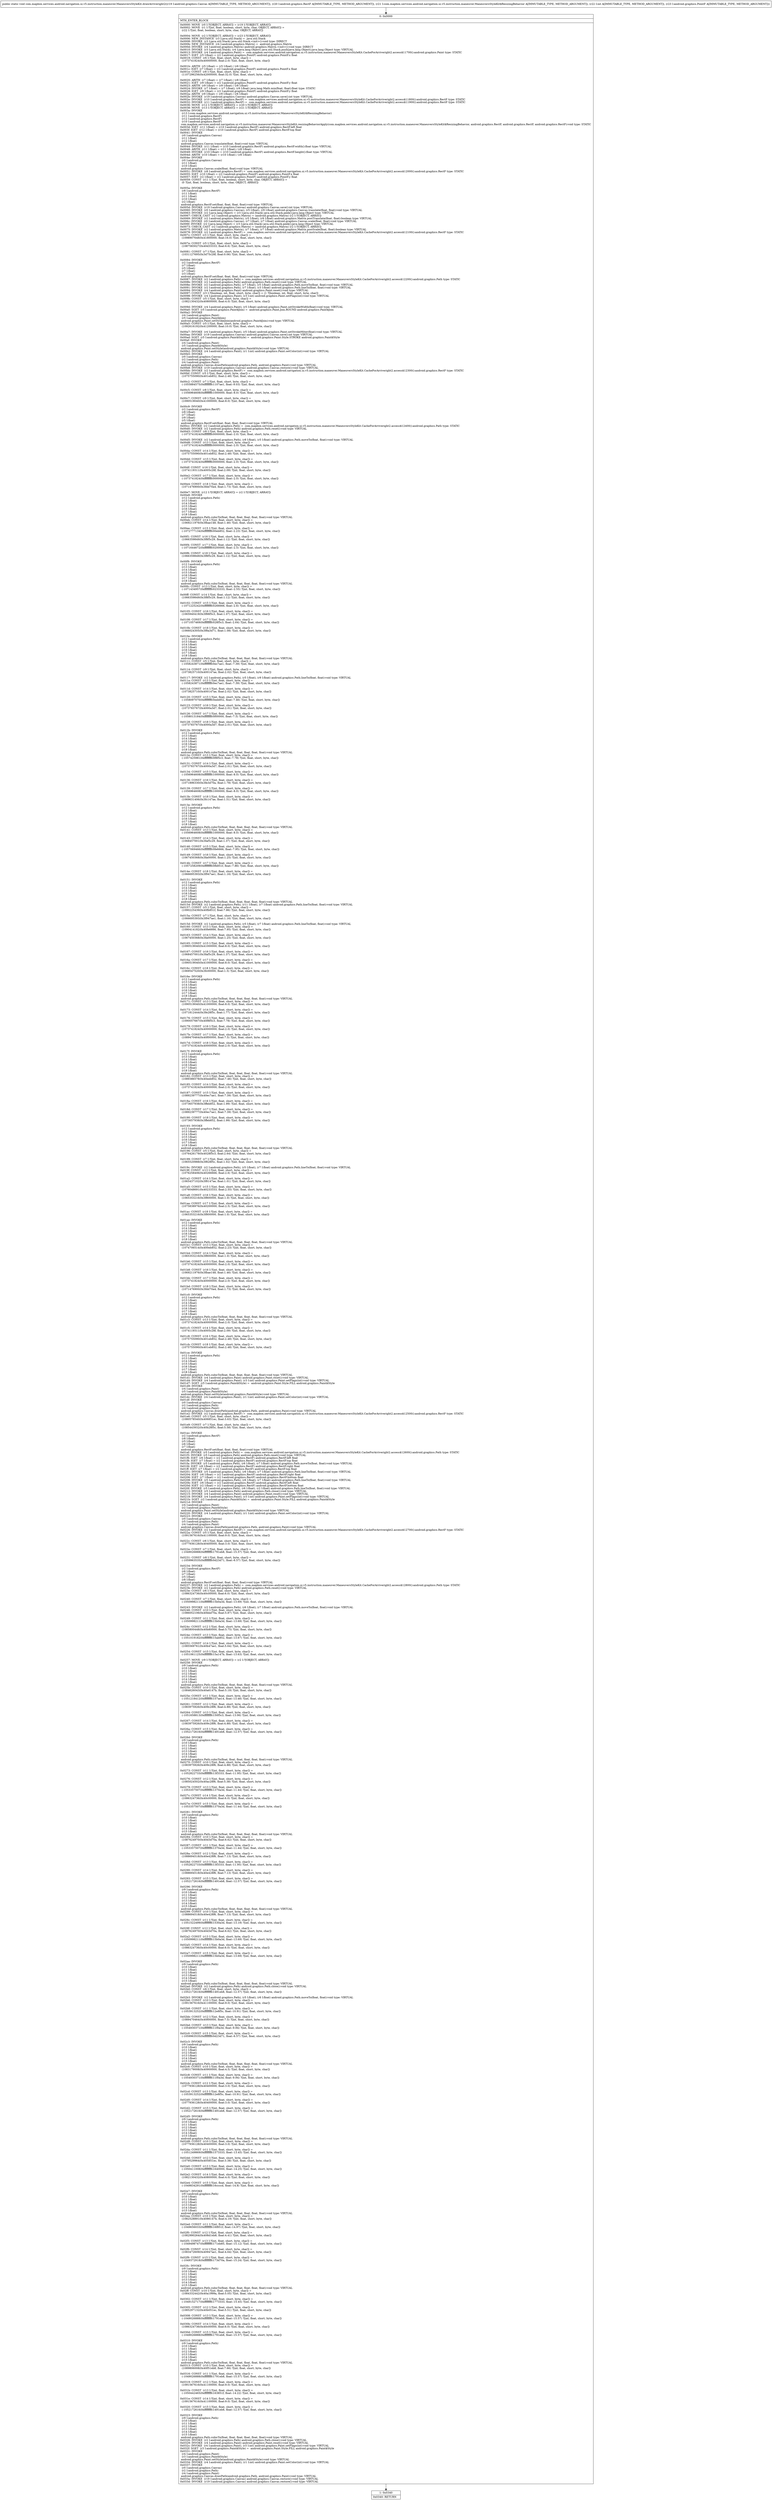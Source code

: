 digraph "CFG forcom.mapbox.services.android.navigation.ui.v5.instruction.maneuver.ManeuversStyleKit.drawArriveright2(Landroid\/graphics\/Canvas;Landroid\/graphics\/RectF;Lcom\/mapbox\/services\/android\/navigation\/ui\/v5\/instruction\/maneuver\/ManeuversStyleKit$ResizingBehavior;ILandroid\/graphics\/PointF;)V" {
Node_0 [shape=record,label="{0\:\ 0x0000|MTH_ENTER_BLOCK\l|0x0000: MOVE  (r0 I:?[OBJECT, ARRAY]) = (r19 I:?[OBJECT, ARRAY]) \l0x0002: MOVE  (r1 I:?[int, float, boolean, short, byte, char, OBJECT, ARRAY]) = \l  (r22 I:?[int, float, boolean, short, byte, char, OBJECT, ARRAY])\l \l0x0004: MOVE  (r2 I:?[OBJECT, ARRAY]) = (r23 I:?[OBJECT, ARRAY]) \l0x0006: NEW_INSTANCE  (r3 I:java.util.Stack) =  java.util.Stack \l0x0008: INVOKE  (r3 I:java.util.Stack) java.util.Stack.\<init\>():void type: DIRECT \l0x000b: NEW_INSTANCE  (r4 I:android.graphics.Matrix) =  android.graphics.Matrix \l0x000d: INVOKE  (r4 I:android.graphics.Matrix) android.graphics.Matrix.\<init\>():void type: DIRECT \l0x0010: INVOKE  (r3 I:java.util.Stack), (r4 I:java.lang.Object) java.util.Stack.push(java.lang.Object):java.lang.Object type: VIRTUAL \l0x0013: INVOKE  (r4 I:android.graphics.Paint) =  com.mapbox.services.android.navigation.ui.v5.instruction.maneuver.ManeuversStyleKit.CacheForArriveright2.access$11700():android.graphics.Paint type: STATIC \l0x0017: IGET  (r5 I:float) = (r2 I:android.graphics.PointF) android.graphics.PointF.x float \l0x0019: CONST  (r6 I:?[int, float, short, byte, char]) = \l  (1073741824(0x40000000, float:2.0) ?[int, float, short, byte, char])\l \l0x001b: ARITH  (r5 I:float) = (r5 I:float) \/ (r6 I:float) \l0x001c: IGET  (r7 I:float) = (r2 I:android.graphics.PointF) android.graphics.PointF.x float \l0x001e: CONST  (r8 I:?[int, float, short, byte, char]) = \l  (1107296256(0x42000000, float:32.0) ?[int, float, short, byte, char])\l \l0x0020: ARITH  (r7 I:float) = (r7 I:float) \/ (r8 I:float) \l0x0021: IGET  (r9 I:float) = (r2 I:android.graphics.PointF) android.graphics.PointF.y float \l0x0023: ARITH  (r9 I:float) = (r9 I:float) \/ (r8 I:float) \l0x0024: INVOKE  (r7 I:float) = (r7 I:float), (r9 I:float) java.lang.Math.min(float, float):float type: STATIC \l0x0028: IGET  (r9 I:float) = (r2 I:android.graphics.PointF) android.graphics.PointF.y float \l0x002a: ARITH  (r9 I:float) = (r9 I:float) \/ (r6 I:float) \l0x002b: INVOKE  (r19 I:android.graphics.Canvas) android.graphics.Canvas.save():int type: VIRTUAL \l0x002e: INVOKE  (r10 I:android.graphics.RectF) =  com.mapbox.services.android.navigation.ui.v5.instruction.maneuver.ManeuversStyleKit.CacheForArriveright2.access$11800():android.graphics.RectF type: STATIC \l0x0032: INVOKE  (r11 I:android.graphics.RectF) =  com.mapbox.services.android.navigation.ui.v5.instruction.maneuver.ManeuversStyleKit.CacheForArriveright2.access$11900():android.graphics.RectF type: STATIC \l0x0036: MOVE  (r12 I:?[OBJECT, ARRAY]) = (r20 I:?[OBJECT, ARRAY]) \l0x0038: MOVE  (r13 I:?[OBJECT, ARRAY]) = (r21 I:?[OBJECT, ARRAY]) \l0x003a: INVOKE  \l  (r13 I:com.mapbox.services.android.navigation.ui.v5.instruction.maneuver.ManeuversStyleKit$ResizingBehavior)\l  (r11 I:android.graphics.RectF)\l  (r12 I:android.graphics.RectF)\l  (r10 I:android.graphics.RectF)\l com.mapbox.services.android.navigation.ui.v5.instruction.maneuver.ManeuversStyleKit.resizingBehaviorApply(com.mapbox.services.android.navigation.ui.v5.instruction.maneuver.ManeuversStyleKit$ResizingBehavior, android.graphics.RectF, android.graphics.RectF, android.graphics.RectF):void type: STATIC \l0x003d: IGET  (r11 I:float) = (r10 I:android.graphics.RectF) android.graphics.RectF.left float \l0x003f: IGET  (r12 I:float) = (r10 I:android.graphics.RectF) android.graphics.RectF.top float \l0x0041: INVOKE  \l  (r0 I:android.graphics.Canvas)\l  (r11 I:float)\l  (r12 I:float)\l android.graphics.Canvas.translate(float, float):void type: VIRTUAL \l0x0044: INVOKE  (r11 I:float) = (r10 I:android.graphics.RectF) android.graphics.RectF.width():float type: VIRTUAL \l0x0048: ARITH  (r11 I:float) = (r11 I:float) \/ (r8 I:float) \l0x0049: INVOKE  (r10 I:float) = (r10 I:android.graphics.RectF) android.graphics.RectF.height():float type: VIRTUAL \l0x004d: ARITH  (r10 I:float) = (r10 I:float) \/ (r8 I:float) \l0x004e: INVOKE  \l  (r0 I:android.graphics.Canvas)\l  (r11 I:float)\l  (r10 I:float)\l android.graphics.Canvas.scale(float, float):void type: VIRTUAL \l0x0051: INVOKE  (r8 I:android.graphics.RectF) =  com.mapbox.services.android.navigation.ui.v5.instruction.maneuver.ManeuversStyleKit.CacheForArriveright2.access$12000():android.graphics.RectF type: STATIC \l0x0055: IGET  (r10 I:float) = (r2 I:android.graphics.PointF) android.graphics.PointF.x float \l0x0057: IGET  (r2 I:float) = (r2 I:android.graphics.PointF) android.graphics.PointF.y float \l0x0059: CONST  (r11 I:?[int, float, boolean, short, byte, char, OBJECT, ARRAY]) = \l  (0 ?[int, float, boolean, short, byte, char, OBJECT, ARRAY])\l \l0x005a: INVOKE  \l  (r8 I:android.graphics.RectF)\l  (r11 I:float)\l  (r11 I:float)\l  (r10 I:float)\l  (r2 I:float)\l android.graphics.RectF.set(float, float, float, float):void type: VIRTUAL \l0x005d: INVOKE  (r19 I:android.graphics.Canvas) android.graphics.Canvas.save():int type: VIRTUAL \l0x0060: INVOKE  (r0 I:android.graphics.Canvas), (r5 I:float), (r9 I:float) android.graphics.Canvas.translate(float, float):void type: VIRTUAL \l0x0063: INVOKE  (r2 I:java.lang.Object) = (r3 I:java.util.Stack) java.util.Stack.peek():java.lang.Object type: VIRTUAL \l0x0067: CHECK_CAST  (r2 I:android.graphics.Matrix) = (android.graphics.Matrix) (r2 I:?[OBJECT, ARRAY]) \l0x0069: INVOKE  (r2 I:android.graphics.Matrix), (r5 I:float), (r9 I:float) android.graphics.Matrix.postTranslate(float, float):boolean type: VIRTUAL \l0x006c: INVOKE  (r0 I:android.graphics.Canvas), (r7 I:float), (r7 I:float) android.graphics.Canvas.scale(float, float):void type: VIRTUAL \l0x006f: INVOKE  (r2 I:java.lang.Object) = (r3 I:java.util.Stack) java.util.Stack.peek():java.lang.Object type: VIRTUAL \l0x0073: CHECK_CAST  (r2 I:android.graphics.Matrix) = (android.graphics.Matrix) (r2 I:?[OBJECT, ARRAY]) \l0x0075: INVOKE  (r2 I:android.graphics.Matrix), (r7 I:float), (r7 I:float) android.graphics.Matrix.postScale(float, float):boolean type: VIRTUAL \l0x0078: INVOKE  (r2 I:android.graphics.RectF) =  com.mapbox.services.android.navigation.ui.v5.instruction.maneuver.ManeuversStyleKit.CacheForArriveright2.access$12100():android.graphics.RectF type: STATIC \l0x007c: CONST  (r3 I:?[int, float, short, byte, char]) = \l  (1098907648(0x41800000, float:16.0) ?[int, float, short, byte, char])\l \l0x007e: CONST  (r5 I:?[int, float, short, byte, char]) = \l  (1087583027(0x40d33333, float:6.6) ?[int, float, short, byte, char])\l \l0x0081: CONST  (r7 I:?[int, float, short, byte, char]) = \l  (1031127695(0x3d75c28f, float:0.06) ?[int, float, short, byte, char])\l \l0x0084: INVOKE  \l  (r2 I:android.graphics.RectF)\l  (r7 I:float)\l  (r5 I:float)\l  (r7 I:float)\l  (r3 I:float)\l android.graphics.RectF.set(float, float, float, float):void type: VIRTUAL \l0x0087: INVOKE  (r2 I:android.graphics.Path) =  com.mapbox.services.android.navigation.ui.v5.instruction.maneuver.ManeuversStyleKit.CacheForArriveright2.access$12200():android.graphics.Path type: STATIC \l0x008b: INVOKE  (r2 I:android.graphics.Path) android.graphics.Path.reset():void type: VIRTUAL \l0x008e: INVOKE  (r2 I:android.graphics.Path), (r7 I:float), (r5 I:float) android.graphics.Path.moveTo(float, float):void type: VIRTUAL \l0x0091: INVOKE  (r2 I:android.graphics.Path), (r7 I:float), (r3 I:float) android.graphics.Path.lineTo(float, float):void type: VIRTUAL \l0x0094: INVOKE  (r4 I:android.graphics.Paint) android.graphics.Paint.reset():void type: VIRTUAL \l0x0097: CONST  (r3 I:?[boolean, int, float, short, byte, char]) = (1 ?[boolean, int, float, short, byte, char]) \l0x0098: INVOKE  (r4 I:android.graphics.Paint), (r3 I:int) android.graphics.Paint.setFlags(int):void type: VIRTUAL \l0x009b: CONST  (r5 I:?[int, float, short, byte, char]) = \l  (1082130432(0x40800000, float:4.0) ?[int, float, short, byte, char])\l \l0x009d: INVOKE  (r4 I:android.graphics.Paint), (r5 I:float) android.graphics.Paint.setStrokeWidth(float):void type: VIRTUAL \l0x00a0: SGET  (r5 I:android.graphics.Paint$Join) =  android.graphics.Paint.Join.ROUND android.graphics.Paint$Join \l0x00a2: INVOKE  \l  (r4 I:android.graphics.Paint)\l  (r5 I:android.graphics.Paint$Join)\l android.graphics.Paint.setStrokeJoin(android.graphics.Paint$Join):void type: VIRTUAL \l0x00a5: CONST  (r5 I:?[int, float, short, byte, char]) = \l  (1092616192(0x41200000, float:10.0) ?[int, float, short, byte, char])\l \l0x00a7: INVOKE  (r4 I:android.graphics.Paint), (r5 I:float) android.graphics.Paint.setStrokeMiter(float):void type: VIRTUAL \l0x00aa: INVOKE  (r19 I:android.graphics.Canvas) android.graphics.Canvas.save():int type: VIRTUAL \l0x00ad: SGET  (r5 I:android.graphics.Paint$Style) =  android.graphics.Paint.Style.STROKE android.graphics.Paint$Style \l0x00af: INVOKE  \l  (r4 I:android.graphics.Paint)\l  (r5 I:android.graphics.Paint$Style)\l android.graphics.Paint.setStyle(android.graphics.Paint$Style):void type: VIRTUAL \l0x00b2: INVOKE  (r4 I:android.graphics.Paint), (r1 I:int) android.graphics.Paint.setColor(int):void type: VIRTUAL \l0x00b5: INVOKE  \l  (r0 I:android.graphics.Canvas)\l  (r2 I:android.graphics.Path)\l  (r4 I:android.graphics.Paint)\l android.graphics.Canvas.drawPath(android.graphics.Path, android.graphics.Paint):void type: VIRTUAL \l0x00b8: INVOKE  (r19 I:android.graphics.Canvas) android.graphics.Canvas.restore():void type: VIRTUAL \l0x00bb: INVOKE  (r2 I:android.graphics.RectF) =  com.mapbox.services.android.navigation.ui.v5.instruction.maneuver.ManeuversStyleKit.CacheForArriveright2.access$12300():android.graphics.RectF type: STATIC \l0x00bf: CONST  (r5 I:?[int, float, short, byte, char]) = \l  (1075755090(0x401eb852, float:2.48) ?[int, float, short, byte, char])\l \l0x00c2: CONST  (r7 I:?[int, float, short, byte, char]) = \l  (\-1055884575(0xffffffffc1107ae1, float:\-9.03) ?[int, float, short, byte, char])\l \l0x00c5: CONST  (r8 I:?[int, float, short, byte, char]) = \l  (\-1056964608(0xffffffffc1000000, float:\-8.0) ?[int, float, short, byte, char])\l \l0x00c7: CONST  (r9 I:?[int, float, short, byte, char]) = \l  (1090519040(0x41000000, float:8.0) ?[int, float, short, byte, char])\l \l0x00c9: INVOKE  \l  (r2 I:android.graphics.RectF)\l  (r8 I:float)\l  (r7 I:float)\l  (r9 I:float)\l  (r5 I:float)\l android.graphics.RectF.set(float, float, float, float):void type: VIRTUAL \l0x00cc: INVOKE  (r2 I:android.graphics.Path) =  com.mapbox.services.android.navigation.ui.v5.instruction.maneuver.ManeuversStyleKit.CacheForArriveright2.access$12400():android.graphics.Path type: STATIC \l0x00d0: INVOKE  (r2 I:android.graphics.Path) android.graphics.Path.reset():void type: VIRTUAL \l0x00d3: CONST  (r8 I:?[int, float, short, byte, char]) = \l  (\-1073741824(0xffffffffc0000000, float:\-2.0) ?[int, float, short, byte, char])\l \l0x00d5: INVOKE  (r2 I:android.graphics.Path), (r8 I:float), (r5 I:float) android.graphics.Path.moveTo(float, float):void type: VIRTUAL \l0x00d8: CONST  (r13 I:?[int, float, short, byte, char]) = \l  (\-1073741824(0xffffffffc0000000, float:\-2.0) ?[int, float, short, byte, char])\l \l0x00da: CONST  (r14 I:?[int, float, short, byte, char]) = \l  (1075755090(0x401eb852, float:2.48) ?[int, float, short, byte, char])\l \l0x00dd: CONST  (r15 I:?[int, float, short, byte, char]) = \l  (\-1073741824(0xffffffffc0000000, float:\-2.0) ?[int, float, short, byte, char])\l \l0x00df: CONST  (r16 I:?[int, float, short, byte, char]) = \l  (1074119311(0x4005c28f, float:2.09) ?[int, float, short, byte, char])\l \l0x00e2: CONST  (r17 I:?[int, float, short, byte, char]) = \l  (\-1073741824(0xffffffffc0000000, float:\-2.0) ?[int, float, short, byte, char])\l \l0x00e4: CONST  (r18 I:?[int, float, short, byte, char]) = \l  (1071476900(0x3fdd70a4, float:1.73) ?[int, float, short, byte, char])\l \l0x00e7: MOVE  (r12 I:?[OBJECT, ARRAY]) = (r2 I:?[OBJECT, ARRAY]) \l0x00e8: INVOKE  \l  (r12 I:android.graphics.Path)\l  (r13 I:float)\l  (r14 I:float)\l  (r15 I:float)\l  (r16 I:float)\l  (r17 I:float)\l  (r18 I:float)\l android.graphics.Path.cubicTo(float, float, float, float, float, float):void type: VIRTUAL \l0x00eb: CONST  (r14 I:?[int, float, short, byte, char]) = \l  (1069211976(0x3fbae148, float:1.46) ?[int, float, short, byte, char])\l \l0x00ee: CONST  (r15 I:?[int, float, short, byte, char]) = \l  (\-1072777134(0xffffffffc00eb852, float:\-2.23) ?[int, float, short, byte, char])\l \l0x00f1: CONST  (r16 I:?[int, float, short, byte, char]) = \l  (1066359849(0x3f8f5c29, float:1.12) ?[int, float, short, byte, char])\l \l0x00f4: CONST  (r17 I:?[int, float, short, byte, char]) = \l  (\-1071644672(0xffffffffc0200000, float:\-2.5) ?[int, float, short, byte, char])\l \l0x00f6: CONST  (r18 I:?[int, float, short, byte, char]) = \l  (1066359849(0x3f8f5c29, float:1.12) ?[int, float, short, byte, char])\l \l0x00f9: INVOKE  \l  (r12 I:android.graphics.Path)\l  (r13 I:float)\l  (r14 I:float)\l  (r15 I:float)\l  (r16 I:float)\l  (r17 I:float)\l  (r18 I:float)\l android.graphics.Path.cubicTo(float, float, float, float, float, float):void type: VIRTUAL \l0x00fc: CONST  (r13 I:?[int, float, short, byte, char]) = \l  (\-1071434957(0xffffffffc0233333, float:\-2.55) ?[int, float, short, byte, char])\l \l0x00ff: CONST  (r14 I:?[int, float, short, byte, char]) = \l  (1066359849(0x3f8f5c29, float:1.12) ?[int, float, short, byte, char])\l \l0x0102: CONST  (r15 I:?[int, float, short, byte, char]) = \l  (\-1071225242(0xffffffffc0266666, float:\-2.6) ?[int, float, short, byte, char])\l \l0x0105: CONST  (r16 I:?[int, float, short, byte, char]) = \l  (1065940419(0x3f88f5c3, float:1.07) ?[int, float, short, byte, char])\l \l0x0108: CONST  (r17 I:?[int, float, short, byte, char]) = \l  (\-1071057469(0xffffffffc028f5c3, float:\-2.64) ?[int, float, short, byte, char])\l \l0x010b: CONST  (r18 I:?[int, float, short, byte, char]) = \l  (1066024305(0x3f8a3d71, float:1.08) ?[int, float, short, byte, char])\l \l0x010e: INVOKE  \l  (r12 I:android.graphics.Path)\l  (r13 I:float)\l  (r14 I:float)\l  (r15 I:float)\l  (r16 I:float)\l  (r17 I:float)\l  (r18 I:float)\l android.graphics.Path.cubicTo(float, float, float, float, float, float):void type: VIRTUAL \l0x0111: CONST  (r5 I:?[int, float, short, byte, char]) = \l  (\-1058243871(0xffffffffc0ec7ae1, float:\-7.39) ?[int, float, short, byte, char])\l \l0x0114: CONST  (r9 I:?[int, float, short, byte, char]) = \l  (1073825710(0x400147ae, float:2.02) ?[int, float, short, byte, char])\l \l0x0117: INVOKE  (r2 I:android.graphics.Path), (r5 I:float), (r9 I:float) android.graphics.Path.lineTo(float, float):void type: VIRTUAL \l0x011a: CONST  (r13 I:?[int, float, short, byte, char]) = \l  (\-1058243871(0xffffffffc0ec7ae1, float:\-7.39) ?[int, float, short, byte, char])\l \l0x011d: CONST  (r14 I:?[int, float, short, byte, char]) = \l  (1073825710(0x400147ae, float:2.02) ?[int, float, short, byte, char])\l \l0x0120: CONST  (r15 I:?[int, float, short, byte, char]) = \l  (\-1058097070(0xffffffffc0eeb852, float:\-7.46) ?[int, float, short, byte, char])\l \l0x0123: CONST  (r16 I:?[int, float, short, byte, char]) = \l  (1073783767(0x4000a3d7, float:2.01) ?[int, float, short, byte, char])\l \l0x0126: CONST  (r17 I:?[int, float, short, byte, char]) = \l  (\-1058013184(0xffffffffc0f00000, float:\-7.5) ?[int, float, short, byte, char])\l \l0x0128: CONST  (r18 I:?[int, float, short, byte, char]) = \l  (1073783767(0x4000a3d7, float:2.01) ?[int, float, short, byte, char])\l \l0x012b: INVOKE  \l  (r12 I:android.graphics.Path)\l  (r13 I:float)\l  (r14 I:float)\l  (r15 I:float)\l  (r16 I:float)\l  (r17 I:float)\l  (r18 I:float)\l android.graphics.Path.cubicTo(float, float, float, float, float, float):void type: VIRTUAL \l0x012e: CONST  (r13 I:?[int, float, short, byte, char]) = \l  (\-1057425981(0xffffffffc0f8f5c3, float:\-7.78) ?[int, float, short, byte, char])\l \l0x0131: CONST  (r14 I:?[int, float, short, byte, char]) = \l  (1073783767(0x4000a3d7, float:2.01) ?[int, float, short, byte, char])\l \l0x0134: CONST  (r15 I:?[int, float, short, byte, char]) = \l  (\-1056964608(0xffffffffc1000000, float:\-8.0) ?[int, float, short, byte, char])\l \l0x0136: CONST  (r16 I:?[int, float, short, byte, char]) = \l  (1071896330(0x3fe3d70a, float:1.78) ?[int, float, short, byte, char])\l \l0x0139: CONST  (r17 I:?[int, float, short, byte, char]) = \l  (\-1056964608(0xffffffffc1000000, float:\-8.0) ?[int, float, short, byte, char])\l \l0x013b: CONST  (r18 I:?[int, float, short, byte, char]) = \l  (1069631406(0x3fc147ae, float:1.51) ?[int, float, short, byte, char])\l \l0x013e: INVOKE  \l  (r12 I:android.graphics.Path)\l  (r13 I:float)\l  (r14 I:float)\l  (r15 I:float)\l  (r16 I:float)\l  (r17 I:float)\l  (r18 I:float)\l android.graphics.Path.cubicTo(float, float, float, float, float, float):void type: VIRTUAL \l0x0141: CONST  (r13 I:?[int, float, short, byte, char]) = \l  (\-1056964608(0xffffffffc1000000, float:\-8.0) ?[int, float, short, byte, char])\l \l0x0143: CONST  (r14 I:?[int, float, short, byte, char]) = \l  (1068457001(0x3faf5c29, float:1.37) ?[int, float, short, byte, char])\l \l0x0146: CONST  (r15 I:?[int, float, short, byte, char]) = \l  (\-1057069466(0xffffffffc0fe6666, float:\-7.95) ?[int, float, short, byte, char])\l \l0x0149: CONST  (r16 I:?[int, float, short, byte, char]) = \l  (1067450368(0x3fa00000, float:1.25) ?[int, float, short, byte, char])\l \l0x014b: CONST  (r17 I:?[int, float, short, byte, char]) = \l  (\-1057258209(0xffffffffc0fb851f, float:\-7.86) ?[int, float, short, byte, char])\l \l0x014e: CONST  (r18 I:?[int, float, short, byte, char]) = \l  (1066695393(0x3f947ae1, float:1.16) ?[int, float, short, byte, char])\l \l0x0151: INVOKE  \l  (r12 I:android.graphics.Path)\l  (r13 I:float)\l  (r14 I:float)\l  (r15 I:float)\l  (r16 I:float)\l  (r17 I:float)\l  (r18 I:float)\l android.graphics.Path.cubicTo(float, float, float, float, float, float):void type: VIRTUAL \l0x0154: INVOKE  (r2 I:android.graphics.Path), (r11 I:float), (r7 I:float) android.graphics.Path.lineTo(float, float):void type: VIRTUAL \l0x0157: CONST  (r5 I:?[int, float, short, byte, char]) = \l  (1090225439(0x40fb851f, float:7.86) ?[int, float, short, byte, char])\l \l0x015a: CONST  (r7 I:?[int, float, short, byte, char]) = \l  (1066695393(0x3f947ae1, float:1.16) ?[int, float, short, byte, char])\l \l0x015d: INVOKE  (r2 I:android.graphics.Path), (r5 I:float), (r7 I:float) android.graphics.Path.lineTo(float, float):void type: VIRTUAL \l0x0160: CONST  (r13 I:?[int, float, short, byte, char]) = \l  (1090414182(0x40fe6666, float:7.95) ?[int, float, short, byte, char])\l \l0x0163: CONST  (r14 I:?[int, float, short, byte, char]) = \l  (1067450368(0x3fa00000, float:1.25) ?[int, float, short, byte, char])\l \l0x0165: CONST  (r15 I:?[int, float, short, byte, char]) = \l  (1090519040(0x41000000, float:8.0) ?[int, float, short, byte, char])\l \l0x0167: CONST  (r16 I:?[int, float, short, byte, char]) = \l  (1068457001(0x3faf5c29, float:1.37) ?[int, float, short, byte, char])\l \l0x016a: CONST  (r17 I:?[int, float, short, byte, char]) = \l  (1090519040(0x41000000, float:8.0) ?[int, float, short, byte, char])\l \l0x016c: CONST  (r18 I:?[int, float, short, byte, char]) = \l  (1069547520(0x3fc00000, float:1.5) ?[int, float, short, byte, char])\l \l0x016e: INVOKE  \l  (r12 I:android.graphics.Path)\l  (r13 I:float)\l  (r14 I:float)\l  (r15 I:float)\l  (r16 I:float)\l  (r17 I:float)\l  (r18 I:float)\l android.graphics.Path.cubicTo(float, float, float, float, float, float):void type: VIRTUAL \l0x0171: CONST  (r13 I:?[int, float, short, byte, char]) = \l  (1090519040(0x41000000, float:8.0) ?[int, float, short, byte, char])\l \l0x0173: CONST  (r14 I:?[int, float, short, byte, char]) = \l  (1071812444(0x3fe28f5c, float:1.77) ?[int, float, short, byte, char])\l \l0x0176: CONST  (r15 I:?[int, float, short, byte, char]) = \l  (1090057667(0x40f8f5c3, float:7.78) ?[int, float, short, byte, char])\l \l0x0179: CONST  (r16 I:?[int, float, short, byte, char]) = \l  (1073741824(0x40000000, float:2.0) ?[int, float, short, byte, char])\l \l0x017b: CONST  (r17 I:?[int, float, short, byte, char]) = \l  (1089470464(0x40f00000, float:7.5) ?[int, float, short, byte, char])\l \l0x017d: CONST  (r18 I:?[int, float, short, byte, char]) = \l  (1073741824(0x40000000, float:2.0) ?[int, float, short, byte, char])\l \l0x017f: INVOKE  \l  (r12 I:android.graphics.Path)\l  (r13 I:float)\l  (r14 I:float)\l  (r15 I:float)\l  (r16 I:float)\l  (r17 I:float)\l  (r18 I:float)\l android.graphics.Path.cubicTo(float, float, float, float, float, float):void type: VIRTUAL \l0x0182: CONST  (r13 I:?[int, float, short, byte, char]) = \l  (1089386578(0x40eeb852, float:7.46) ?[int, float, short, byte, char])\l \l0x0185: CONST  (r14 I:?[int, float, short, byte, char]) = \l  (1073741824(0x40000000, float:2.0) ?[int, float, short, byte, char])\l \l0x0187: CONST  (r15 I:?[int, float, short, byte, char]) = \l  (1089239777(0x40ec7ae1, float:7.39) ?[int, float, short, byte, char])\l \l0x018a: CONST  (r16 I:?[int, float, short, byte, char]) = \l  (1073657938(0x3ffeb852, float:1.99) ?[int, float, short, byte, char])\l \l0x018d: CONST  (r17 I:?[int, float, short, byte, char]) = \l  (1089239777(0x40ec7ae1, float:7.39) ?[int, float, short, byte, char])\l \l0x0190: CONST  (r18 I:?[int, float, short, byte, char]) = \l  (1073657938(0x3ffeb852, float:1.99) ?[int, float, short, byte, char])\l \l0x0193: INVOKE  \l  (r12 I:android.graphics.Path)\l  (r13 I:float)\l  (r14 I:float)\l  (r15 I:float)\l  (r16 I:float)\l  (r17 I:float)\l  (r18 I:float)\l android.graphics.Path.cubicTo(float, float, float, float, float, float):void type: VIRTUAL \l0x0196: CONST  (r5 I:?[int, float, short, byte, char]) = \l  (1076426179(0x4028f5c3, float:2.64) ?[int, float, short, byte, char])\l \l0x0199: CONST  (r7 I:?[int, float, short, byte, char]) = \l  (1065520988(0x3f828f5c, float:1.02) ?[int, float, short, byte, char])\l \l0x019c: INVOKE  (r2 I:android.graphics.Path), (r5 I:float), (r7 I:float) android.graphics.Path.lineTo(float, float):void type: VIRTUAL \l0x019f: CONST  (r13 I:?[int, float, short, byte, char]) = \l  (1076258406(0x40266666, float:2.6) ?[int, float, short, byte, char])\l \l0x01a2: CONST  (r14 I:?[int, float, short, byte, char]) = \l  (1065437102(0x3f8147ae, float:1.01) ?[int, float, short, byte, char])\l \l0x01a5: CONST  (r15 I:?[int, float, short, byte, char]) = \l  (1076048691(0x40233333, float:2.55) ?[int, float, short, byte, char])\l \l0x01a8: CONST  (r16 I:?[int, float, short, byte, char]) = \l  (1065353216(0x3f800000, float:1.0) ?[int, float, short, byte, char])\l \l0x01aa: CONST  (r17 I:?[int, float, short, byte, char]) = \l  (1075838976(0x40200000, float:2.5) ?[int, float, short, byte, char])\l \l0x01ac: CONST  (r18 I:?[int, float, short, byte, char]) = \l  (1065353216(0x3f800000, float:1.0) ?[int, float, short, byte, char])\l \l0x01ae: INVOKE  \l  (r12 I:android.graphics.Path)\l  (r13 I:float)\l  (r14 I:float)\l  (r15 I:float)\l  (r16 I:float)\l  (r17 I:float)\l  (r18 I:float)\l android.graphics.Path.cubicTo(float, float, float, float, float, float):void type: VIRTUAL \l0x01b1: CONST  (r13 I:?[int, float, short, byte, char]) = \l  (1074706514(0x400eb852, float:2.23) ?[int, float, short, byte, char])\l \l0x01b4: CONST  (r14 I:?[int, float, short, byte, char]) = \l  (1065353216(0x3f800000, float:1.0) ?[int, float, short, byte, char])\l \l0x01b6: CONST  (r15 I:?[int, float, short, byte, char]) = \l  (1073741824(0x40000000, float:2.0) ?[int, float, short, byte, char])\l \l0x01b8: CONST  (r16 I:?[int, float, short, byte, char]) = \l  (1069211976(0x3fbae148, float:1.46) ?[int, float, short, byte, char])\l \l0x01bb: CONST  (r17 I:?[int, float, short, byte, char]) = \l  (1073741824(0x40000000, float:2.0) ?[int, float, short, byte, char])\l \l0x01bd: CONST  (r18 I:?[int, float, short, byte, char]) = \l  (1071476900(0x3fdd70a4, float:1.73) ?[int, float, short, byte, char])\l \l0x01c0: INVOKE  \l  (r12 I:android.graphics.Path)\l  (r13 I:float)\l  (r14 I:float)\l  (r15 I:float)\l  (r16 I:float)\l  (r17 I:float)\l  (r18 I:float)\l android.graphics.Path.cubicTo(float, float, float, float, float, float):void type: VIRTUAL \l0x01c3: CONST  (r13 I:?[int, float, short, byte, char]) = \l  (1073741824(0x40000000, float:2.0) ?[int, float, short, byte, char])\l \l0x01c5: CONST  (r14 I:?[int, float, short, byte, char]) = \l  (1074119311(0x4005c28f, float:2.09) ?[int, float, short, byte, char])\l \l0x01c8: CONST  (r16 I:?[int, float, short, byte, char]) = \l  (1075755090(0x401eb852, float:2.48) ?[int, float, short, byte, char])\l \l0x01cb: CONST  (r18 I:?[int, float, short, byte, char]) = \l  (1075755090(0x401eb852, float:2.48) ?[int, float, short, byte, char])\l \l0x01ce: INVOKE  \l  (r12 I:android.graphics.Path)\l  (r13 I:float)\l  (r14 I:float)\l  (r15 I:float)\l  (r16 I:float)\l  (r17 I:float)\l  (r18 I:float)\l android.graphics.Path.cubicTo(float, float, float, float, float, float):void type: VIRTUAL \l0x01d1: INVOKE  (r4 I:android.graphics.Paint) android.graphics.Paint.reset():void type: VIRTUAL \l0x01d4: INVOKE  (r4 I:android.graphics.Paint), (r3 I:int) android.graphics.Paint.setFlags(int):void type: VIRTUAL \l0x01d7: SGET  (r5 I:android.graphics.Paint$Style) =  android.graphics.Paint.Style.FILL android.graphics.Paint$Style \l0x01d9: INVOKE  \l  (r4 I:android.graphics.Paint)\l  (r5 I:android.graphics.Paint$Style)\l android.graphics.Paint.setStyle(android.graphics.Paint$Style):void type: VIRTUAL \l0x01dc: INVOKE  (r4 I:android.graphics.Paint), (r1 I:int) android.graphics.Paint.setColor(int):void type: VIRTUAL \l0x01df: INVOKE  \l  (r0 I:android.graphics.Canvas)\l  (r2 I:android.graphics.Path)\l  (r4 I:android.graphics.Paint)\l android.graphics.Canvas.drawPath(android.graphics.Path, android.graphics.Paint):void type: VIRTUAL \l0x01e2: INVOKE  (r2 I:android.graphics.RectF) =  com.mapbox.services.android.navigation.ui.v5.instruction.maneuver.ManeuversStyleKit.CacheForArriveright2.access$12500():android.graphics.RectF type: STATIC \l0x01e6: CONST  (r5 I:?[int, float, short, byte, char]) = \l  (1080578540(0x406851ec, float:3.63) ?[int, float, short, byte, char])\l \l0x01e9: CONST  (r7 I:?[int, float, short, byte, char]) = \l  (1085443932(0x40b28f5c, float:5.58) ?[int, float, short, byte, char])\l \l0x01ec: INVOKE  \l  (r2 I:android.graphics.RectF)\l  (r8 I:float)\l  (r5 I:float)\l  (r6 I:float)\l  (r7 I:float)\l android.graphics.RectF.set(float, float, float, float):void type: VIRTUAL \l0x01ef: INVOKE  (r5 I:android.graphics.Path) =  com.mapbox.services.android.navigation.ui.v5.instruction.maneuver.ManeuversStyleKit.CacheForArriveright2.access$12600():android.graphics.Path type: STATIC \l0x01f3: INVOKE  (r5 I:android.graphics.Path) android.graphics.Path.reset():void type: VIRTUAL \l0x01f6: IGET  (r6 I:float) = (r2 I:android.graphics.RectF) android.graphics.RectF.left float \l0x01f8: IGET  (r7 I:float) = (r2 I:android.graphics.RectF) android.graphics.RectF.top float \l0x01fa: INVOKE  (r5 I:android.graphics.Path), (r6 I:float), (r7 I:float) android.graphics.Path.moveTo(float, float):void type: VIRTUAL \l0x01fd: IGET  (r6 I:float) = (r2 I:android.graphics.RectF) android.graphics.RectF.right float \l0x01ff: IGET  (r7 I:float) = (r2 I:android.graphics.RectF) android.graphics.RectF.top float \l0x0201: INVOKE  (r5 I:android.graphics.Path), (r6 I:float), (r7 I:float) android.graphics.Path.lineTo(float, float):void type: VIRTUAL \l0x0204: IGET  (r6 I:float) = (r2 I:android.graphics.RectF) android.graphics.RectF.right float \l0x0206: IGET  (r7 I:float) = (r2 I:android.graphics.RectF) android.graphics.RectF.bottom float \l0x0208: INVOKE  (r5 I:android.graphics.Path), (r6 I:float), (r7 I:float) android.graphics.Path.lineTo(float, float):void type: VIRTUAL \l0x020b: IGET  (r6 I:float) = (r2 I:android.graphics.RectF) android.graphics.RectF.left float \l0x020d: IGET  (r2 I:float) = (r2 I:android.graphics.RectF) android.graphics.RectF.bottom float \l0x020f: INVOKE  (r5 I:android.graphics.Path), (r6 I:float), (r2 I:float) android.graphics.Path.lineTo(float, float):void type: VIRTUAL \l0x0212: INVOKE  (r5 I:android.graphics.Path) android.graphics.Path.close():void type: VIRTUAL \l0x0215: INVOKE  (r4 I:android.graphics.Paint) android.graphics.Paint.reset():void type: VIRTUAL \l0x0218: INVOKE  (r4 I:android.graphics.Paint), (r3 I:int) android.graphics.Paint.setFlags(int):void type: VIRTUAL \l0x021b: SGET  (r2 I:android.graphics.Paint$Style) =  android.graphics.Paint.Style.FILL android.graphics.Paint$Style \l0x021d: INVOKE  \l  (r4 I:android.graphics.Paint)\l  (r2 I:android.graphics.Paint$Style)\l android.graphics.Paint.setStyle(android.graphics.Paint$Style):void type: VIRTUAL \l0x0220: INVOKE  (r4 I:android.graphics.Paint), (r1 I:int) android.graphics.Paint.setColor(int):void type: VIRTUAL \l0x0223: INVOKE  \l  (r0 I:android.graphics.Canvas)\l  (r5 I:android.graphics.Path)\l  (r4 I:android.graphics.Paint)\l android.graphics.Canvas.drawPath(android.graphics.Path, android.graphics.Paint):void type: VIRTUAL \l0x0226: INVOKE  (r2 I:android.graphics.RectF) =  com.mapbox.services.android.navigation.ui.v5.instruction.maneuver.ManeuversStyleKit.CacheForArriveright2.access$12700():android.graphics.RectF type: STATIC \l0x022a: CONST  (r5 I:?[int, float, short, byte, char]) = \l  (1091567616(0x41100000, float:9.0) ?[int, float, short, byte, char])\l \l0x022c: CONST  (r6 I:?[int, float, short, byte, char]) = \l  (1077936128(0x40400000, float:3.0) ?[int, float, short, byte, char])\l \l0x022e: CONST  (r7 I:?[int, float, short, byte, char]) = \l  (\-1049026888(0xffffffffc1791eb8, float:\-15.57) ?[int, float, short, byte, char])\l \l0x0231: CONST  (r8 I:?[int, float, short, byte, char]) = \l  (\-1059963535(0xffffffffc0d23d71, float:\-6.57) ?[int, float, short, byte, char])\l \l0x0234: INVOKE  \l  (r2 I:android.graphics.RectF)\l  (r6 I:float)\l  (r7 I:float)\l  (r5 I:float)\l  (r8 I:float)\l android.graphics.RectF.set(float, float, float, float):void type: VIRTUAL \l0x0237: INVOKE  (r2 I:android.graphics.Path) =  com.mapbox.services.android.navigation.ui.v5.instruction.maneuver.ManeuversStyleKit.CacheForArriveright2.access$12800():android.graphics.Path type: STATIC \l0x023b: INVOKE  (r2 I:android.graphics.Path) android.graphics.Path.reset():void type: VIRTUAL \l0x023e: CONST  (r6 I:?[int, float, short, byte, char]) = \l  (1086324736(0x40c00000, float:6.0) ?[int, float, short, byte, char])\l \l0x0240: CONST  (r7 I:?[int, float, short, byte, char]) = \l  (\-1050998211(0xffffffffc15b0a3d, float:\-13.69) ?[int, float, short, byte, char])\l \l0x0243: INVOKE  (r2 I:android.graphics.Path), (r6 I:float), (r7 I:float) android.graphics.Path.moveTo(float, float):void type: VIRTUAL \l0x0246: CONST  (r10 I:?[int, float, short, byte, char]) = \l  (1086052106(0x40bbd70a, float:5.87) ?[int, float, short, byte, char])\l \l0x0249: CONST  (r11 I:?[int, float, short, byte, char]) = \l  (\-1050998211(0xffffffffc15b0a3d, float:\-13.69) ?[int, float, short, byte, char])\l \l0x024c: CONST  (r12 I:?[int, float, short, byte, char]) = \l  (1085800448(0x40b80000, float:5.75) ?[int, float, short, byte, char])\l \l0x024e: CONST  (r13 I:?[int, float, short, byte, char]) = \l  (\-1051019182(0xffffffffc15ab852, float:\-13.67) ?[int, float, short, byte, char])\l \l0x0251: CONST  (r14 I:?[int, float, short, byte, char]) = \l  (1085569761(0x40b47ae1, float:5.64) ?[int, float, short, byte, char])\l \l0x0254: CONST  (r15 I:?[int, float, short, byte, char]) = \l  (\-1051061125(0xffffffffc15a147b, float:\-13.63) ?[int, float, short, byte, char])\l \l0x0257: MOVE  (r9 I:?[OBJECT, ARRAY]) = (r2 I:?[OBJECT, ARRAY]) \l0x0258: INVOKE  \l  (r9 I:android.graphics.Path)\l  (r10 I:float)\l  (r11 I:float)\l  (r12 I:float)\l  (r13 I:float)\l  (r14 I:float)\l  (r15 I:float)\l android.graphics.Path.cubicTo(float, float, float, float, float, float):void type: VIRTUAL \l0x025b: CONST  (r10 I:?[int, float, short, byte, char]) = \l  (1084626043(0x40a6147b, float:5.19) ?[int, float, short, byte, char])\l \l0x025e: CONST  (r11 I:?[int, float, short, byte, char]) = \l  (\-1051218412(0xffffffffc157ae14, float:\-13.48) ?[int, float, short, byte, char])\l \l0x0261: CONST  (r12 I:?[int, float, short, byte, char]) = \l  (1083975926(0x409c28f6, float:4.88) ?[int, float, short, byte, char])\l \l0x0264: CONST  (r13 I:?[int, float, short, byte, char]) = \l  (\-1051658813(0xffffffffc150f5c3, float:\-13.06) ?[int, float, short, byte, char])\l \l0x0267: CONST  (r14 I:?[int, float, short, byte, char]) = \l  (1083975926(0x409c28f6, float:4.88) ?[int, float, short, byte, char])\l \l0x026a: CONST  (r15 I:?[int, float, short, byte, char]) = \l  (\-1052172616(0xffffffffc1491eb8, float:\-12.57) ?[int, float, short, byte, char])\l \l0x026d: INVOKE  \l  (r9 I:android.graphics.Path)\l  (r10 I:float)\l  (r11 I:float)\l  (r12 I:float)\l  (r13 I:float)\l  (r14 I:float)\l  (r15 I:float)\l android.graphics.Path.cubicTo(float, float, float, float, float, float):void type: VIRTUAL \l0x0270: CONST  (r10 I:?[int, float, short, byte, char]) = \l  (1083975926(0x409c28f6, float:4.88) ?[int, float, short, byte, char])\l \l0x0273: CONST  (r11 I:?[int, float, short, byte, char]) = \l  (\-1052822733(0xffffffffc13f3333, float:\-11.95) ?[int, float, short, byte, char])\l \l0x0276: CONST  (r12 I:?[int, float, short, byte, char]) = \l  (1085024502(0x40ac28f6, float:5.38) ?[int, float, short, byte, char])\l \l0x0279: CONST  (r13 I:?[int, float, short, byte, char]) = \l  (\-1053357507(0xffffffffc1370a3d, float:\-11.44) ?[int, float, short, byte, char])\l \l0x027c: CONST  (r14 I:?[int, float, short, byte, char]) = \l  (1086324736(0x40c00000, float:6.0) ?[int, float, short, byte, char])\l \l0x027e: CONST  (r15 I:?[int, float, short, byte, char]) = \l  (\-1053357507(0xffffffffc1370a3d, float:\-11.44) ?[int, float, short, byte, char])\l \l0x0281: INVOKE  \l  (r9 I:android.graphics.Path)\l  (r10 I:float)\l  (r11 I:float)\l  (r12 I:float)\l  (r13 I:float)\l  (r14 I:float)\l  (r15 I:float)\l android.graphics.Path.cubicTo(float, float, float, float, float, float):void type: VIRTUAL \l0x0284: CONST  (r10 I:?[int, float, short, byte, char]) = \l  (1087624970(0x40d3d70a, float:6.62) ?[int, float, short, byte, char])\l \l0x0287: CONST  (r11 I:?[int, float, short, byte, char]) = \l  (\-1053357507(0xffffffffc1370a3d, float:\-11.44) ?[int, float, short, byte, char])\l \l0x028a: CONST  (r12 I:?[int, float, short, byte, char]) = \l  (1088694518(0x40e428f6, float:7.13) ?[int, float, short, byte, char])\l \l0x028d: CONST  (r13 I:?[int, float, short, byte, char]) = \l  (\-1052822733(0xffffffffc13f3333, float:\-11.95) ?[int, float, short, byte, char])\l \l0x0290: CONST  (r14 I:?[int, float, short, byte, char]) = \l  (1088694518(0x40e428f6, float:7.13) ?[int, float, short, byte, char])\l \l0x0293: CONST  (r15 I:?[int, float, short, byte, char]) = \l  (\-1052172616(0xffffffffc1491eb8, float:\-12.57) ?[int, float, short, byte, char])\l \l0x0296: INVOKE  \l  (r9 I:android.graphics.Path)\l  (r10 I:float)\l  (r11 I:float)\l  (r12 I:float)\l  (r13 I:float)\l  (r14 I:float)\l  (r15 I:float)\l android.graphics.Path.cubicTo(float, float, float, float, float, float):void type: VIRTUAL \l0x0299: CONST  (r10 I:?[int, float, short, byte, char]) = \l  (1088694518(0x40e428f6, float:7.13) ?[int, float, short, byte, char])\l \l0x029c: CONST  (r11 I:?[int, float, short, byte, char]) = \l  (\-1051522499(0xffffffffc1530a3d, float:\-13.19) ?[int, float, short, byte, char])\l \l0x029f: CONST  (r12 I:?[int, float, short, byte, char]) = \l  (1087624970(0x40d3d70a, float:6.62) ?[int, float, short, byte, char])\l \l0x02a2: CONST  (r13 I:?[int, float, short, byte, char]) = \l  (\-1050998211(0xffffffffc15b0a3d, float:\-13.69) ?[int, float, short, byte, char])\l \l0x02a5: CONST  (r14 I:?[int, float, short, byte, char]) = \l  (1086324736(0x40c00000, float:6.0) ?[int, float, short, byte, char])\l \l0x02a7: CONST  (r15 I:?[int, float, short, byte, char]) = \l  (\-1050998211(0xffffffffc15b0a3d, float:\-13.69) ?[int, float, short, byte, char])\l \l0x02aa: INVOKE  \l  (r9 I:android.graphics.Path)\l  (r10 I:float)\l  (r11 I:float)\l  (r12 I:float)\l  (r13 I:float)\l  (r14 I:float)\l  (r15 I:float)\l android.graphics.Path.cubicTo(float, float, float, float, float, float):void type: VIRTUAL \l0x02ad: INVOKE  (r2 I:android.graphics.Path) android.graphics.Path.close():void type: VIRTUAL \l0x02b0: CONST  (r6 I:?[int, float, short, byte, char]) = \l  (\-1052172616(0xffffffffc1491eb8, float:\-12.57) ?[int, float, short, byte, char])\l \l0x02b3: INVOKE  (r2 I:android.graphics.Path), (r5 I:float), (r6 I:float) android.graphics.Path.moveTo(float, float):void type: VIRTUAL \l0x02b6: CONST  (r10 I:?[int, float, short, byte, char]) = \l  (1091567616(0x41100000, float:9.0) ?[int, float, short, byte, char])\l \l0x02b8: CONST  (r11 I:?[int, float, short, byte, char]) = \l  (\-1053913252(0xffffffffc12e8f5c, float:\-10.91) ?[int, float, short, byte, char])\l \l0x02bb: CONST  (r12 I:?[int, float, short, byte, char]) = \l  (1089470464(0x40f00000, float:7.5) ?[int, float, short, byte, char])\l \l0x02bd: CONST  (r13 I:?[int, float, short, byte, char]) = \l  (\-1054930371(0xffffffffc11f0a3d, float:\-9.94) ?[int, float, short, byte, char])\l \l0x02c0: CONST  (r15 I:?[int, float, short, byte, char]) = \l  (\-1059963535(0xffffffffc0d23d71, float:\-6.57) ?[int, float, short, byte, char])\l \l0x02c3: INVOKE  \l  (r9 I:android.graphics.Path)\l  (r10 I:float)\l  (r11 I:float)\l  (r12 I:float)\l  (r13 I:float)\l  (r14 I:float)\l  (r15 I:float)\l android.graphics.Path.cubicTo(float, float, float, float, float, float):void type: VIRTUAL \l0x02c6: CONST  (r10 I:?[int, float, short, byte, char]) = \l  (1083179008(0x40900000, float:4.5) ?[int, float, short, byte, char])\l \l0x02c8: CONST  (r11 I:?[int, float, short, byte, char]) = \l  (\-1054930371(0xffffffffc11f0a3d, float:\-9.94) ?[int, float, short, byte, char])\l \l0x02cb: CONST  (r12 I:?[int, float, short, byte, char]) = \l  (1077936128(0x40400000, float:3.0) ?[int, float, short, byte, char])\l \l0x02cd: CONST  (r13 I:?[int, float, short, byte, char]) = \l  (\-1053913252(0xffffffffc12e8f5c, float:\-10.91) ?[int, float, short, byte, char])\l \l0x02d0: CONST  (r14 I:?[int, float, short, byte, char]) = \l  (1077936128(0x40400000, float:3.0) ?[int, float, short, byte, char])\l \l0x02d2: CONST  (r15 I:?[int, float, short, byte, char]) = \l  (\-1052172616(0xffffffffc1491eb8, float:\-12.57) ?[int, float, short, byte, char])\l \l0x02d5: INVOKE  \l  (r9 I:android.graphics.Path)\l  (r10 I:float)\l  (r11 I:float)\l  (r12 I:float)\l  (r13 I:float)\l  (r14 I:float)\l  (r15 I:float)\l android.graphics.Path.cubicTo(float, float, float, float, float, float):void type: VIRTUAL \l0x02d8: CONST  (r10 I:?[int, float, short, byte, char]) = \l  (1077936128(0x40400000, float:3.0) ?[int, float, short, byte, char])\l \l0x02da: CONST  (r11 I:?[int, float, short, byte, char]) = \l  (\-1051249869(0xffffffffc1573333, float:\-13.45) ?[int, float, short, byte, char])\l \l0x02dd: CONST  (r12 I:?[int, float, short, byte, char]) = \l  (1079529964(0x405851ec, float:3.38) ?[int, float, short, byte, char])\l \l0x02e0: CONST  (r13 I:?[int, float, short, byte, char]) = \l  (\-1050411008(0xffffffffc1640000, float:\-14.25) ?[int, float, short, byte, char])\l \l0x02e2: CONST  (r14 I:?[int, float, short, byte, char]) = \l  (1082130432(0x40800000, float:4.0) ?[int, float, short, byte, char])\l \l0x02e4: CONST  (r15 I:?[int, float, short, byte, char]) = \l  (\-1049834291(0xffffffffc16ccccd, float:\-14.8) ?[int, float, short, byte, char])\l \l0x02e7: INVOKE  \l  (r9 I:android.graphics.Path)\l  (r10 I:float)\l  (r11 I:float)\l  (r12 I:float)\l  (r13 I:float)\l  (r14 I:float)\l  (r15 I:float)\l android.graphics.Path.cubicTo(float, float, float, float, float, float):void type: VIRTUAL \l0x02ea: CONST  (r10 I:?[int, float, short, byte, char]) = \l  (1082528891(0x4086147b, float:4.19) ?[int, float, short, byte, char])\l \l0x02ed: CONST  (r11 I:?[int, float, short, byte, char]) = \l  (\-1049656033(0xffffffffc16f851f, float:\-14.97) ?[int, float, short, byte, char])\l \l0x02f0: CONST  (r12 I:?[int, float, short, byte, char]) = \l  (1082990264(0x408d1eb8, float:4.41) ?[int, float, short, byte, char])\l \l0x02f3: CONST  (r13 I:?[int, float, short, byte, char]) = \l  (\-1049498747(0xffffffffc171eb85, float:\-15.12) ?[int, float, short, byte, char])\l \l0x02f6: CONST  (r14 I:?[int, float, short, byte, char]) = \l  (1083472609(0x40947ae1, float:4.64) ?[int, float, short, byte, char])\l \l0x02f9: CONST  (r15 I:?[int, float, short, byte, char]) = \l  (\-1049372918(0xffffffffc173d70a, float:\-15.24) ?[int, float, short, byte, char])\l \l0x02fc: INVOKE  \l  (r9 I:android.graphics.Path)\l  (r10 I:float)\l  (r11 I:float)\l  (r12 I:float)\l  (r13 I:float)\l  (r14 I:float)\l  (r15 I:float)\l android.graphics.Path.cubicTo(float, float, float, float, float, float):void type: VIRTUAL \l0x02ff: CONST  (r10 I:?[int, float, short, byte, char]) = \l  (1084332442(0x40a1999a, float:5.05) ?[int, float, short, byte, char])\l \l0x0302: CONST  (r11 I:?[int, float, short, byte, char]) = \l  (\-1049152717(0xffffffffc1773333, float:\-15.45) ?[int, float, short, byte, char])\l \l0x0305: CONST  (r12 I:?[int, float, short, byte, char]) = \l  (1085297132(0x40b051ec, float:5.51) ?[int, float, short, byte, char])\l \l0x0308: CONST  (r13 I:?[int, float, short, byte, char]) = \l  (\-1049026888(0xffffffffc1791eb8, float:\-15.57) ?[int, float, short, byte, char])\l \l0x030b: CONST  (r14 I:?[int, float, short, byte, char]) = \l  (1086324736(0x40c00000, float:6.0) ?[int, float, short, byte, char])\l \l0x030d: CONST  (r15 I:?[int, float, short, byte, char]) = \l  (\-1049026888(0xffffffffc1791eb8, float:\-15.57) ?[int, float, short, byte, char])\l \l0x0310: INVOKE  \l  (r9 I:android.graphics.Path)\l  (r10 I:float)\l  (r11 I:float)\l  (r12 I:float)\l  (r13 I:float)\l  (r14 I:float)\l  (r15 I:float)\l android.graphics.Path.cubicTo(float, float, float, float, float, float):void type: VIRTUAL \l0x0313: CONST  (r10 I:?[int, float, short, byte, char]) = \l  (1089806008(0x40f51eb8, float:7.66) ?[int, float, short, byte, char])\l \l0x0316: CONST  (r11 I:?[int, float, short, byte, char]) = \l  (\-1049026888(0xffffffffc1791eb8, float:\-15.57) ?[int, float, short, byte, char])\l \l0x0319: CONST  (r12 I:?[int, float, short, byte, char]) = \l  (1091567616(0x41100000, float:9.0) ?[int, float, short, byte, char])\l \l0x031b: CONST  (r13 I:?[int, float, short, byte, char]) = \l  (\-1050442465(0xffffffffc163851f, float:\-14.22) ?[int, float, short, byte, char])\l \l0x031e: CONST  (r14 I:?[int, float, short, byte, char]) = \l  (1091567616(0x41100000, float:9.0) ?[int, float, short, byte, char])\l \l0x0320: CONST  (r15 I:?[int, float, short, byte, char]) = \l  (\-1052172616(0xffffffffc1491eb8, float:\-12.57) ?[int, float, short, byte, char])\l \l0x0323: INVOKE  \l  (r9 I:android.graphics.Path)\l  (r10 I:float)\l  (r11 I:float)\l  (r12 I:float)\l  (r13 I:float)\l  (r14 I:float)\l  (r15 I:float)\l android.graphics.Path.cubicTo(float, float, float, float, float, float):void type: VIRTUAL \l0x0326: INVOKE  (r2 I:android.graphics.Path) android.graphics.Path.close():void type: VIRTUAL \l0x0329: INVOKE  (r4 I:android.graphics.Paint) android.graphics.Paint.reset():void type: VIRTUAL \l0x032c: INVOKE  (r4 I:android.graphics.Paint), (r3 I:int) android.graphics.Paint.setFlags(int):void type: VIRTUAL \l0x032f: SGET  (r3 I:android.graphics.Paint$Style) =  android.graphics.Paint.Style.FILL android.graphics.Paint$Style \l0x0331: INVOKE  \l  (r4 I:android.graphics.Paint)\l  (r3 I:android.graphics.Paint$Style)\l android.graphics.Paint.setStyle(android.graphics.Paint$Style):void type: VIRTUAL \l0x0334: INVOKE  (r4 I:android.graphics.Paint), (r1 I:int) android.graphics.Paint.setColor(int):void type: VIRTUAL \l0x0337: INVOKE  \l  (r0 I:android.graphics.Canvas)\l  (r2 I:android.graphics.Path)\l  (r4 I:android.graphics.Paint)\l android.graphics.Canvas.drawPath(android.graphics.Path, android.graphics.Paint):void type: VIRTUAL \l0x033a: INVOKE  (r19 I:android.graphics.Canvas) android.graphics.Canvas.restore():void type: VIRTUAL \l0x033d: INVOKE  (r19 I:android.graphics.Canvas) android.graphics.Canvas.restore():void type: VIRTUAL \l}"];
Node_1 [shape=record,label="{1\:\ 0x0340|0x0340: RETURN   \l}"];
MethodNode[shape=record,label="{public static void com.mapbox.services.android.navigation.ui.v5.instruction.maneuver.ManeuversStyleKit.drawArriveright2((r19 I:android.graphics.Canvas A[IMMUTABLE_TYPE, METHOD_ARGUMENT]), (r20 I:android.graphics.RectF A[IMMUTABLE_TYPE, METHOD_ARGUMENT]), (r21 I:com.mapbox.services.android.navigation.ui.v5.instruction.maneuver.ManeuversStyleKit$ResizingBehavior A[IMMUTABLE_TYPE, METHOD_ARGUMENT]), (r22 I:int A[IMMUTABLE_TYPE, METHOD_ARGUMENT]), (r23 I:android.graphics.PointF A[IMMUTABLE_TYPE, METHOD_ARGUMENT])) }"];
MethodNode -> Node_0;
Node_0 -> Node_1;
}

